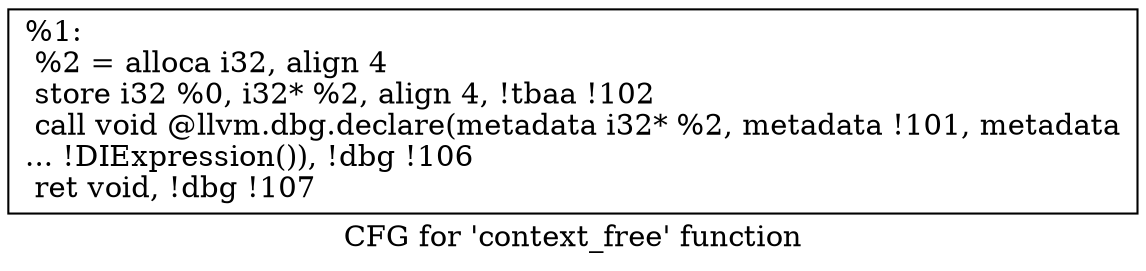 digraph "CFG for 'context_free' function" {
	label="CFG for 'context_free' function";

	Node0x1131c70 [shape=record,label="{%1:\l  %2 = alloca i32, align 4\l  store i32 %0, i32* %2, align 4, !tbaa !102\l  call void @llvm.dbg.declare(metadata i32* %2, metadata !101, metadata\l... !DIExpression()), !dbg !106\l  ret void, !dbg !107\l}"];
}
